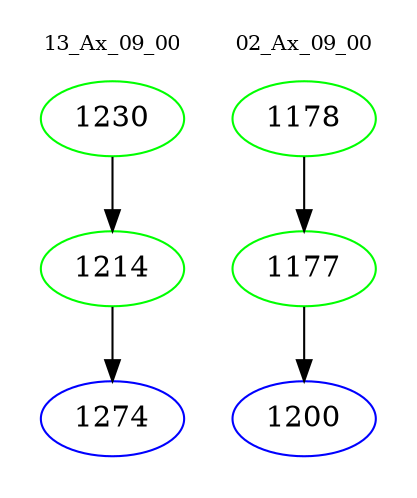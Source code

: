 digraph{
subgraph cluster_0 {
color = white
label = "13_Ax_09_00";
fontsize=10;
T0_1230 [label="1230", color="green"]
T0_1230 -> T0_1214 [color="black"]
T0_1214 [label="1214", color="green"]
T0_1214 -> T0_1274 [color="black"]
T0_1274 [label="1274", color="blue"]
}
subgraph cluster_1 {
color = white
label = "02_Ax_09_00";
fontsize=10;
T1_1178 [label="1178", color="green"]
T1_1178 -> T1_1177 [color="black"]
T1_1177 [label="1177", color="green"]
T1_1177 -> T1_1200 [color="black"]
T1_1200 [label="1200", color="blue"]
}
}
